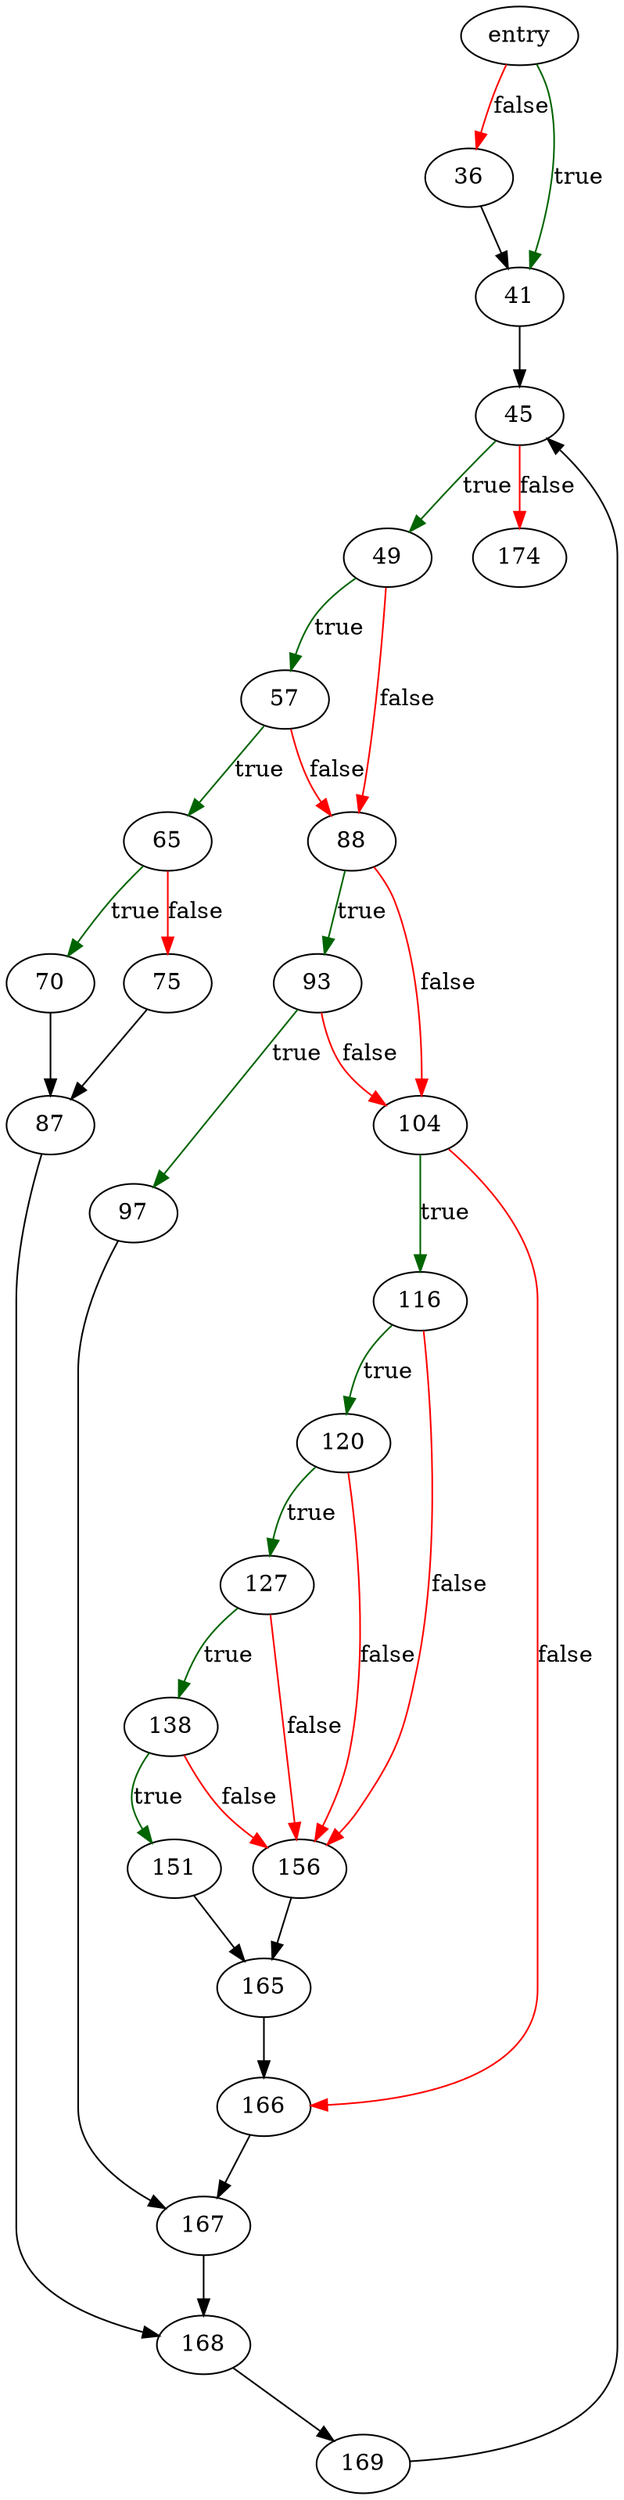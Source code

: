 digraph "sqlite3ExprCodeExprList" {
	// Node definitions.
	5 [label=entry];
	36;
	41;
	45;
	49;
	57;
	65;
	70;
	75;
	87;
	88;
	93;
	97;
	104;
	116;
	120;
	127;
	138;
	151;
	156;
	165;
	166;
	167;
	168;
	169;
	174;

	// Edge definitions.
	5 -> 36 [
		color=red
		label=false
	];
	5 -> 41 [
		color=darkgreen
		label=true
	];
	36 -> 41;
	41 -> 45;
	45 -> 49 [
		color=darkgreen
		label=true
	];
	45 -> 174 [
		color=red
		label=false
	];
	49 -> 57 [
		color=darkgreen
		label=true
	];
	49 -> 88 [
		color=red
		label=false
	];
	57 -> 65 [
		color=darkgreen
		label=true
	];
	57 -> 88 [
		color=red
		label=false
	];
	65 -> 70 [
		color=darkgreen
		label=true
	];
	65 -> 75 [
		color=red
		label=false
	];
	70 -> 87;
	75 -> 87;
	87 -> 168;
	88 -> 93 [
		color=darkgreen
		label=true
	];
	88 -> 104 [
		color=red
		label=false
	];
	93 -> 97 [
		color=darkgreen
		label=true
	];
	93 -> 104 [
		color=red
		label=false
	];
	97 -> 167;
	104 -> 116 [
		color=darkgreen
		label=true
	];
	104 -> 166 [
		color=red
		label=false
	];
	116 -> 120 [
		color=darkgreen
		label=true
	];
	116 -> 156 [
		color=red
		label=false
	];
	120 -> 127 [
		color=darkgreen
		label=true
	];
	120 -> 156 [
		color=red
		label=false
	];
	127 -> 138 [
		color=darkgreen
		label=true
	];
	127 -> 156 [
		color=red
		label=false
	];
	138 -> 151 [
		color=darkgreen
		label=true
	];
	138 -> 156 [
		color=red
		label=false
	];
	151 -> 165;
	156 -> 165;
	165 -> 166;
	166 -> 167;
	167 -> 168;
	168 -> 169;
	169 -> 45;
}
